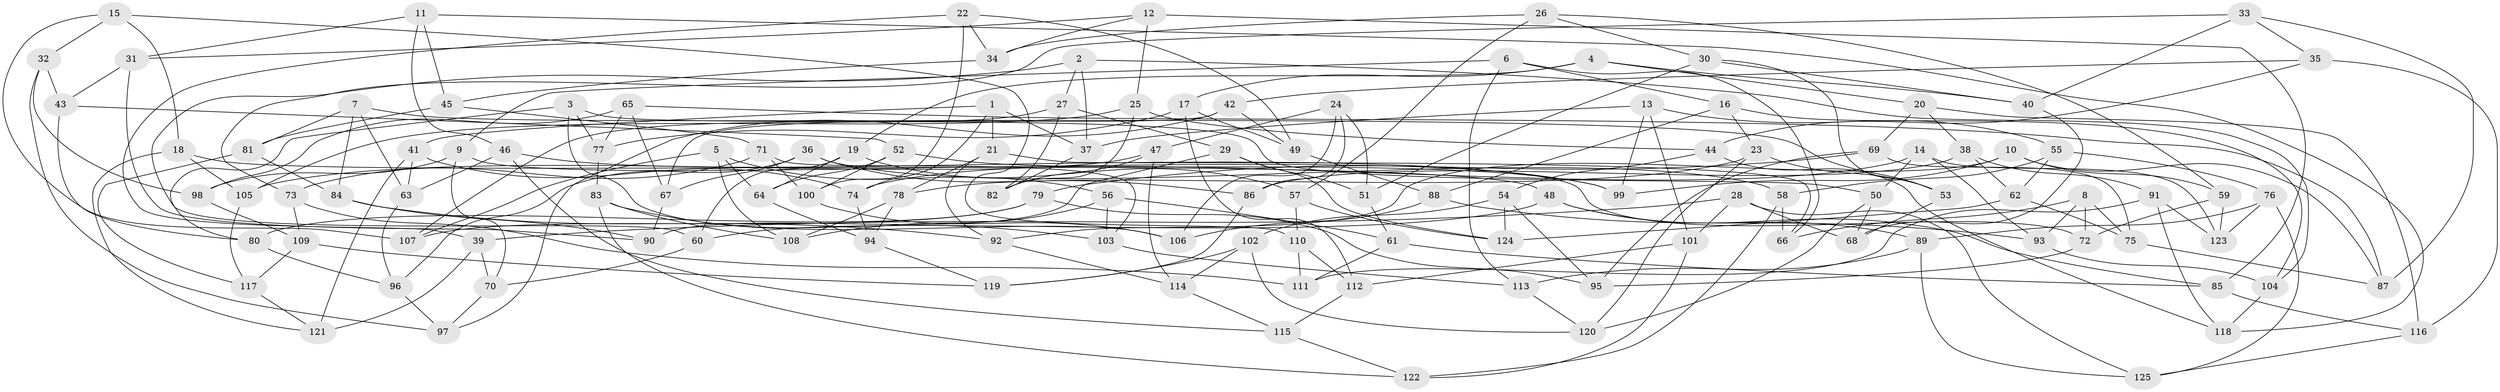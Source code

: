 // Generated by graph-tools (version 1.1) at 2025/37/03/09/25 02:37:52]
// undirected, 125 vertices, 250 edges
graph export_dot {
graph [start="1"]
  node [color=gray90,style=filled];
  1;
  2;
  3;
  4;
  5;
  6;
  7;
  8;
  9;
  10;
  11;
  12;
  13;
  14;
  15;
  16;
  17;
  18;
  19;
  20;
  21;
  22;
  23;
  24;
  25;
  26;
  27;
  28;
  29;
  30;
  31;
  32;
  33;
  34;
  35;
  36;
  37;
  38;
  39;
  40;
  41;
  42;
  43;
  44;
  45;
  46;
  47;
  48;
  49;
  50;
  51;
  52;
  53;
  54;
  55;
  56;
  57;
  58;
  59;
  60;
  61;
  62;
  63;
  64;
  65;
  66;
  67;
  68;
  69;
  70;
  71;
  72;
  73;
  74;
  75;
  76;
  77;
  78;
  79;
  80;
  81;
  82;
  83;
  84;
  85;
  86;
  87;
  88;
  89;
  90;
  91;
  92;
  93;
  94;
  95;
  96;
  97;
  98;
  99;
  100;
  101;
  102;
  103;
  104;
  105;
  106;
  107;
  108;
  109;
  110;
  111;
  112;
  113;
  114;
  115;
  116;
  117;
  118;
  119;
  120;
  121;
  122;
  123;
  124;
  125;
  1 -- 37;
  1 -- 41;
  1 -- 21;
  1 -- 74;
  2 -- 37;
  2 -- 27;
  2 -- 60;
  2 -- 104;
  3 -- 50;
  3 -- 106;
  3 -- 77;
  3 -- 80;
  4 -- 40;
  4 -- 20;
  4 -- 19;
  4 -- 17;
  5 -- 56;
  5 -- 107;
  5 -- 64;
  5 -- 108;
  6 -- 66;
  6 -- 113;
  6 -- 16;
  6 -- 9;
  7 -- 63;
  7 -- 81;
  7 -- 53;
  7 -- 84;
  8 -- 93;
  8 -- 72;
  8 -- 75;
  8 -- 66;
  9 -- 70;
  9 -- 98;
  9 -- 72;
  10 -- 59;
  10 -- 87;
  10 -- 92;
  10 -- 99;
  11 -- 31;
  11 -- 45;
  11 -- 118;
  11 -- 46;
  12 -- 34;
  12 -- 25;
  12 -- 31;
  12 -- 85;
  13 -- 37;
  13 -- 101;
  13 -- 99;
  13 -- 55;
  14 -- 123;
  14 -- 93;
  14 -- 74;
  14 -- 50;
  15 -- 110;
  15 -- 18;
  15 -- 107;
  15 -- 32;
  16 -- 88;
  16 -- 104;
  16 -- 23;
  17 -- 112;
  17 -- 77;
  17 -- 49;
  18 -- 105;
  18 -- 48;
  18 -- 121;
  19 -- 64;
  19 -- 60;
  19 -- 57;
  20 -- 116;
  20 -- 69;
  20 -- 38;
  21 -- 66;
  21 -- 92;
  21 -- 78;
  22 -- 49;
  22 -- 34;
  22 -- 39;
  22 -- 100;
  23 -- 78;
  23 -- 53;
  23 -- 120;
  24 -- 47;
  24 -- 86;
  24 -- 51;
  24 -- 106;
  25 -- 82;
  25 -- 105;
  25 -- 44;
  26 -- 30;
  26 -- 34;
  26 -- 57;
  26 -- 59;
  27 -- 107;
  27 -- 82;
  27 -- 29;
  28 -- 68;
  28 -- 39;
  28 -- 125;
  28 -- 101;
  29 -- 51;
  29 -- 124;
  29 -- 90;
  30 -- 51;
  30 -- 40;
  30 -- 53;
  31 -- 90;
  31 -- 43;
  32 -- 98;
  32 -- 97;
  32 -- 43;
  33 -- 87;
  33 -- 73;
  33 -- 40;
  33 -- 35;
  34 -- 45;
  35 -- 116;
  35 -- 44;
  35 -- 42;
  36 -- 96;
  36 -- 58;
  36 -- 86;
  36 -- 67;
  37 -- 82;
  38 -- 91;
  38 -- 62;
  38 -- 86;
  39 -- 70;
  39 -- 121;
  40 -- 68;
  41 -- 121;
  41 -- 63;
  41 -- 74;
  42 -- 49;
  42 -- 97;
  42 -- 67;
  43 -- 80;
  43 -- 52;
  44 -- 54;
  44 -- 118;
  45 -- 81;
  45 -- 71;
  46 -- 115;
  46 -- 63;
  46 -- 99;
  47 -- 114;
  47 -- 105;
  47 -- 82;
  48 -- 60;
  48 -- 85;
  48 -- 89;
  49 -- 88;
  50 -- 68;
  50 -- 120;
  51 -- 61;
  52 -- 100;
  52 -- 99;
  52 -- 64;
  53 -- 68;
  54 -- 102;
  54 -- 124;
  54 -- 95;
  55 -- 58;
  55 -- 76;
  55 -- 62;
  56 -- 108;
  56 -- 61;
  56 -- 103;
  57 -- 124;
  57 -- 110;
  58 -- 122;
  58 -- 66;
  59 -- 72;
  59 -- 123;
  60 -- 70;
  61 -- 111;
  61 -- 85;
  62 -- 124;
  62 -- 75;
  63 -- 96;
  64 -- 94;
  65 -- 87;
  65 -- 67;
  65 -- 98;
  65 -- 77;
  67 -- 90;
  69 -- 95;
  69 -- 79;
  69 -- 75;
  70 -- 97;
  71 -- 73;
  71 -- 100;
  71 -- 103;
  72 -- 95;
  73 -- 111;
  73 -- 109;
  74 -- 94;
  75 -- 87;
  76 -- 125;
  76 -- 123;
  76 -- 89;
  77 -- 83;
  78 -- 94;
  78 -- 108;
  79 -- 95;
  79 -- 80;
  79 -- 107;
  80 -- 96;
  81 -- 84;
  81 -- 117;
  83 -- 122;
  83 -- 103;
  83 -- 108;
  84 -- 90;
  84 -- 92;
  85 -- 116;
  86 -- 119;
  88 -- 93;
  88 -- 106;
  89 -- 113;
  89 -- 125;
  91 -- 123;
  91 -- 118;
  91 -- 111;
  92 -- 114;
  93 -- 104;
  94 -- 119;
  96 -- 97;
  98 -- 109;
  100 -- 106;
  101 -- 112;
  101 -- 122;
  102 -- 120;
  102 -- 114;
  102 -- 119;
  103 -- 113;
  104 -- 118;
  105 -- 117;
  109 -- 119;
  109 -- 117;
  110 -- 111;
  110 -- 112;
  112 -- 115;
  113 -- 120;
  114 -- 115;
  115 -- 122;
  116 -- 125;
  117 -- 121;
}
